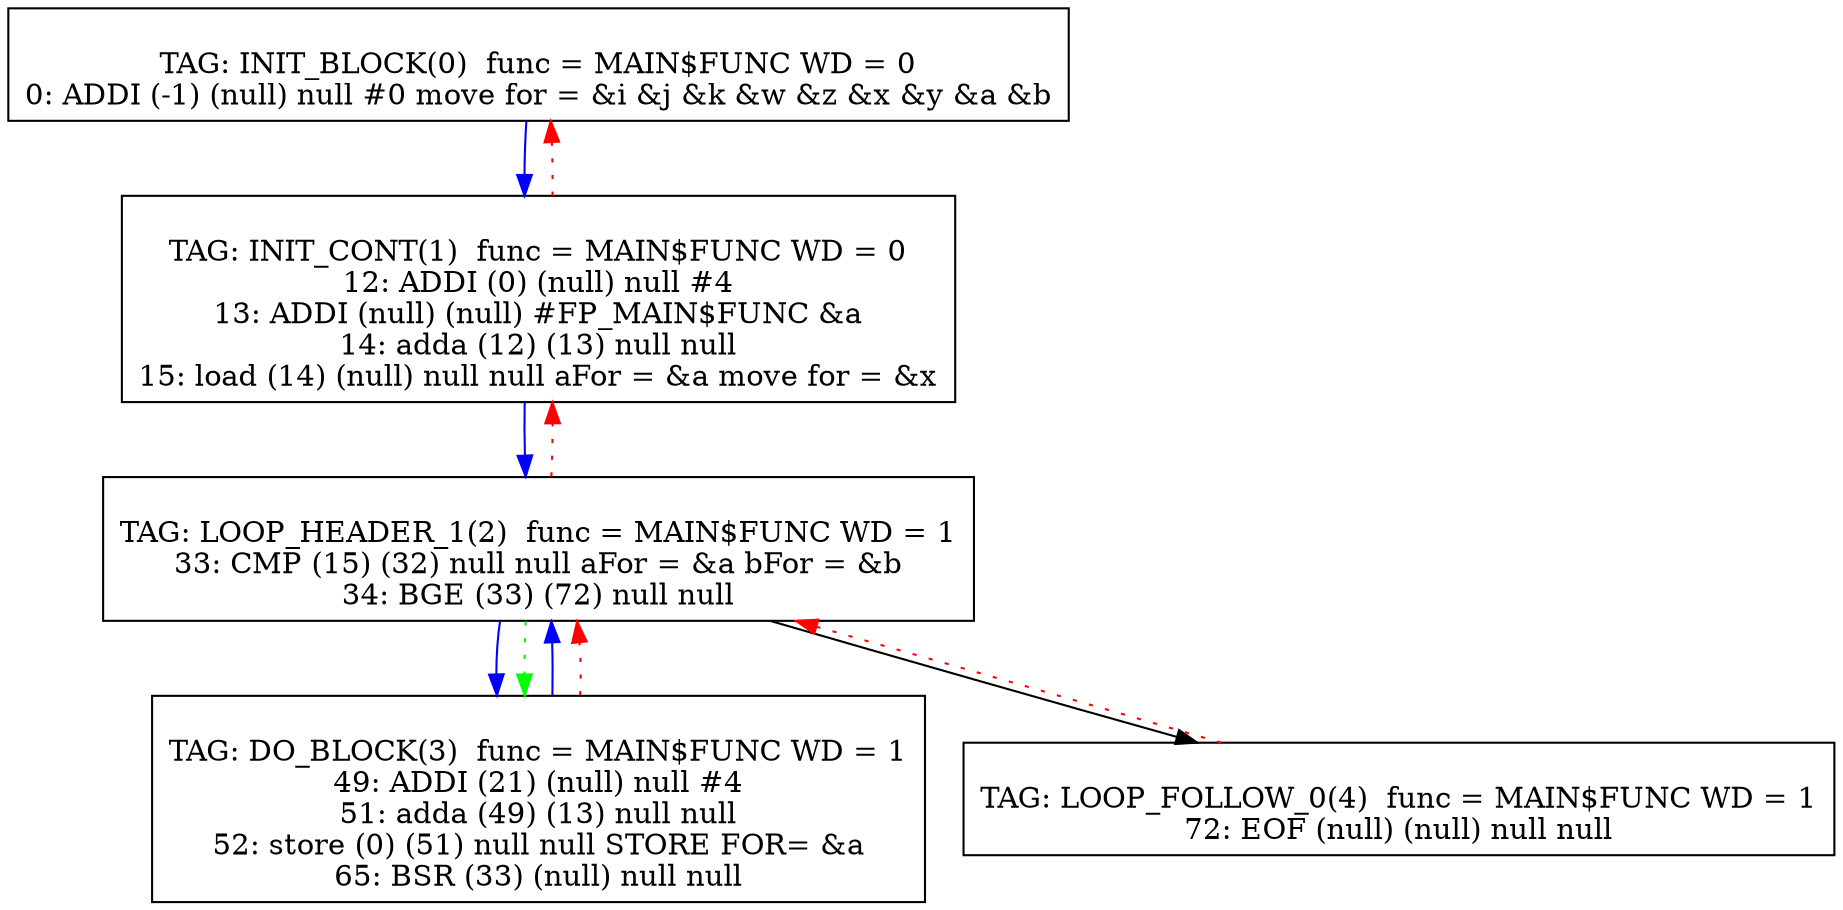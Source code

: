 digraph {
0[label="
TAG: INIT_BLOCK(0)  func = MAIN$FUNC WD = 0
0: ADDI (-1) (null) null #0 move for = &i &j &k &w &z &x &y &a &b
"];
0[shape=box];
0 -> 1[color=blue]
1[label="
TAG: INIT_CONT(1)  func = MAIN$FUNC WD = 0
12: ADDI (0) (null) null #4
13: ADDI (null) (null) #FP_MAIN$FUNC &a
14: adda (12) (13) null null
15: load (14) (null) null null aFor = &a move for = &x
"];
1[shape=box];
1 -> 2[color=blue]
1 -> 0[color=red][style=dotted]
2[label="
TAG: LOOP_HEADER_1(2)  func = MAIN$FUNC WD = 1
33: CMP (15) (32) null null aFor = &a bFor = &b
34: BGE (33) (72) null null
"];
2[shape=box];
2 -> 3[color=blue]
2 -> 4[color=black]
2 -> 1[color=red][style=dotted]
2 -> 3[color=green][style=dotted]
3[label="
TAG: DO_BLOCK(3)  func = MAIN$FUNC WD = 1
49: ADDI (21) (null) null #4
51: adda (49) (13) null null
52: store (0) (51) null null STORE FOR= &a
65: BSR (33) (null) null null
"];
3[shape=box];
3 -> 2[color=blue]
3 -> 2[color=red][style=dotted]
4[label="
TAG: LOOP_FOLLOW_0(4)  func = MAIN$FUNC WD = 1
72: EOF (null) (null) null null
"];
4[shape=box];
4 -> 2[color=red][style=dotted]
}